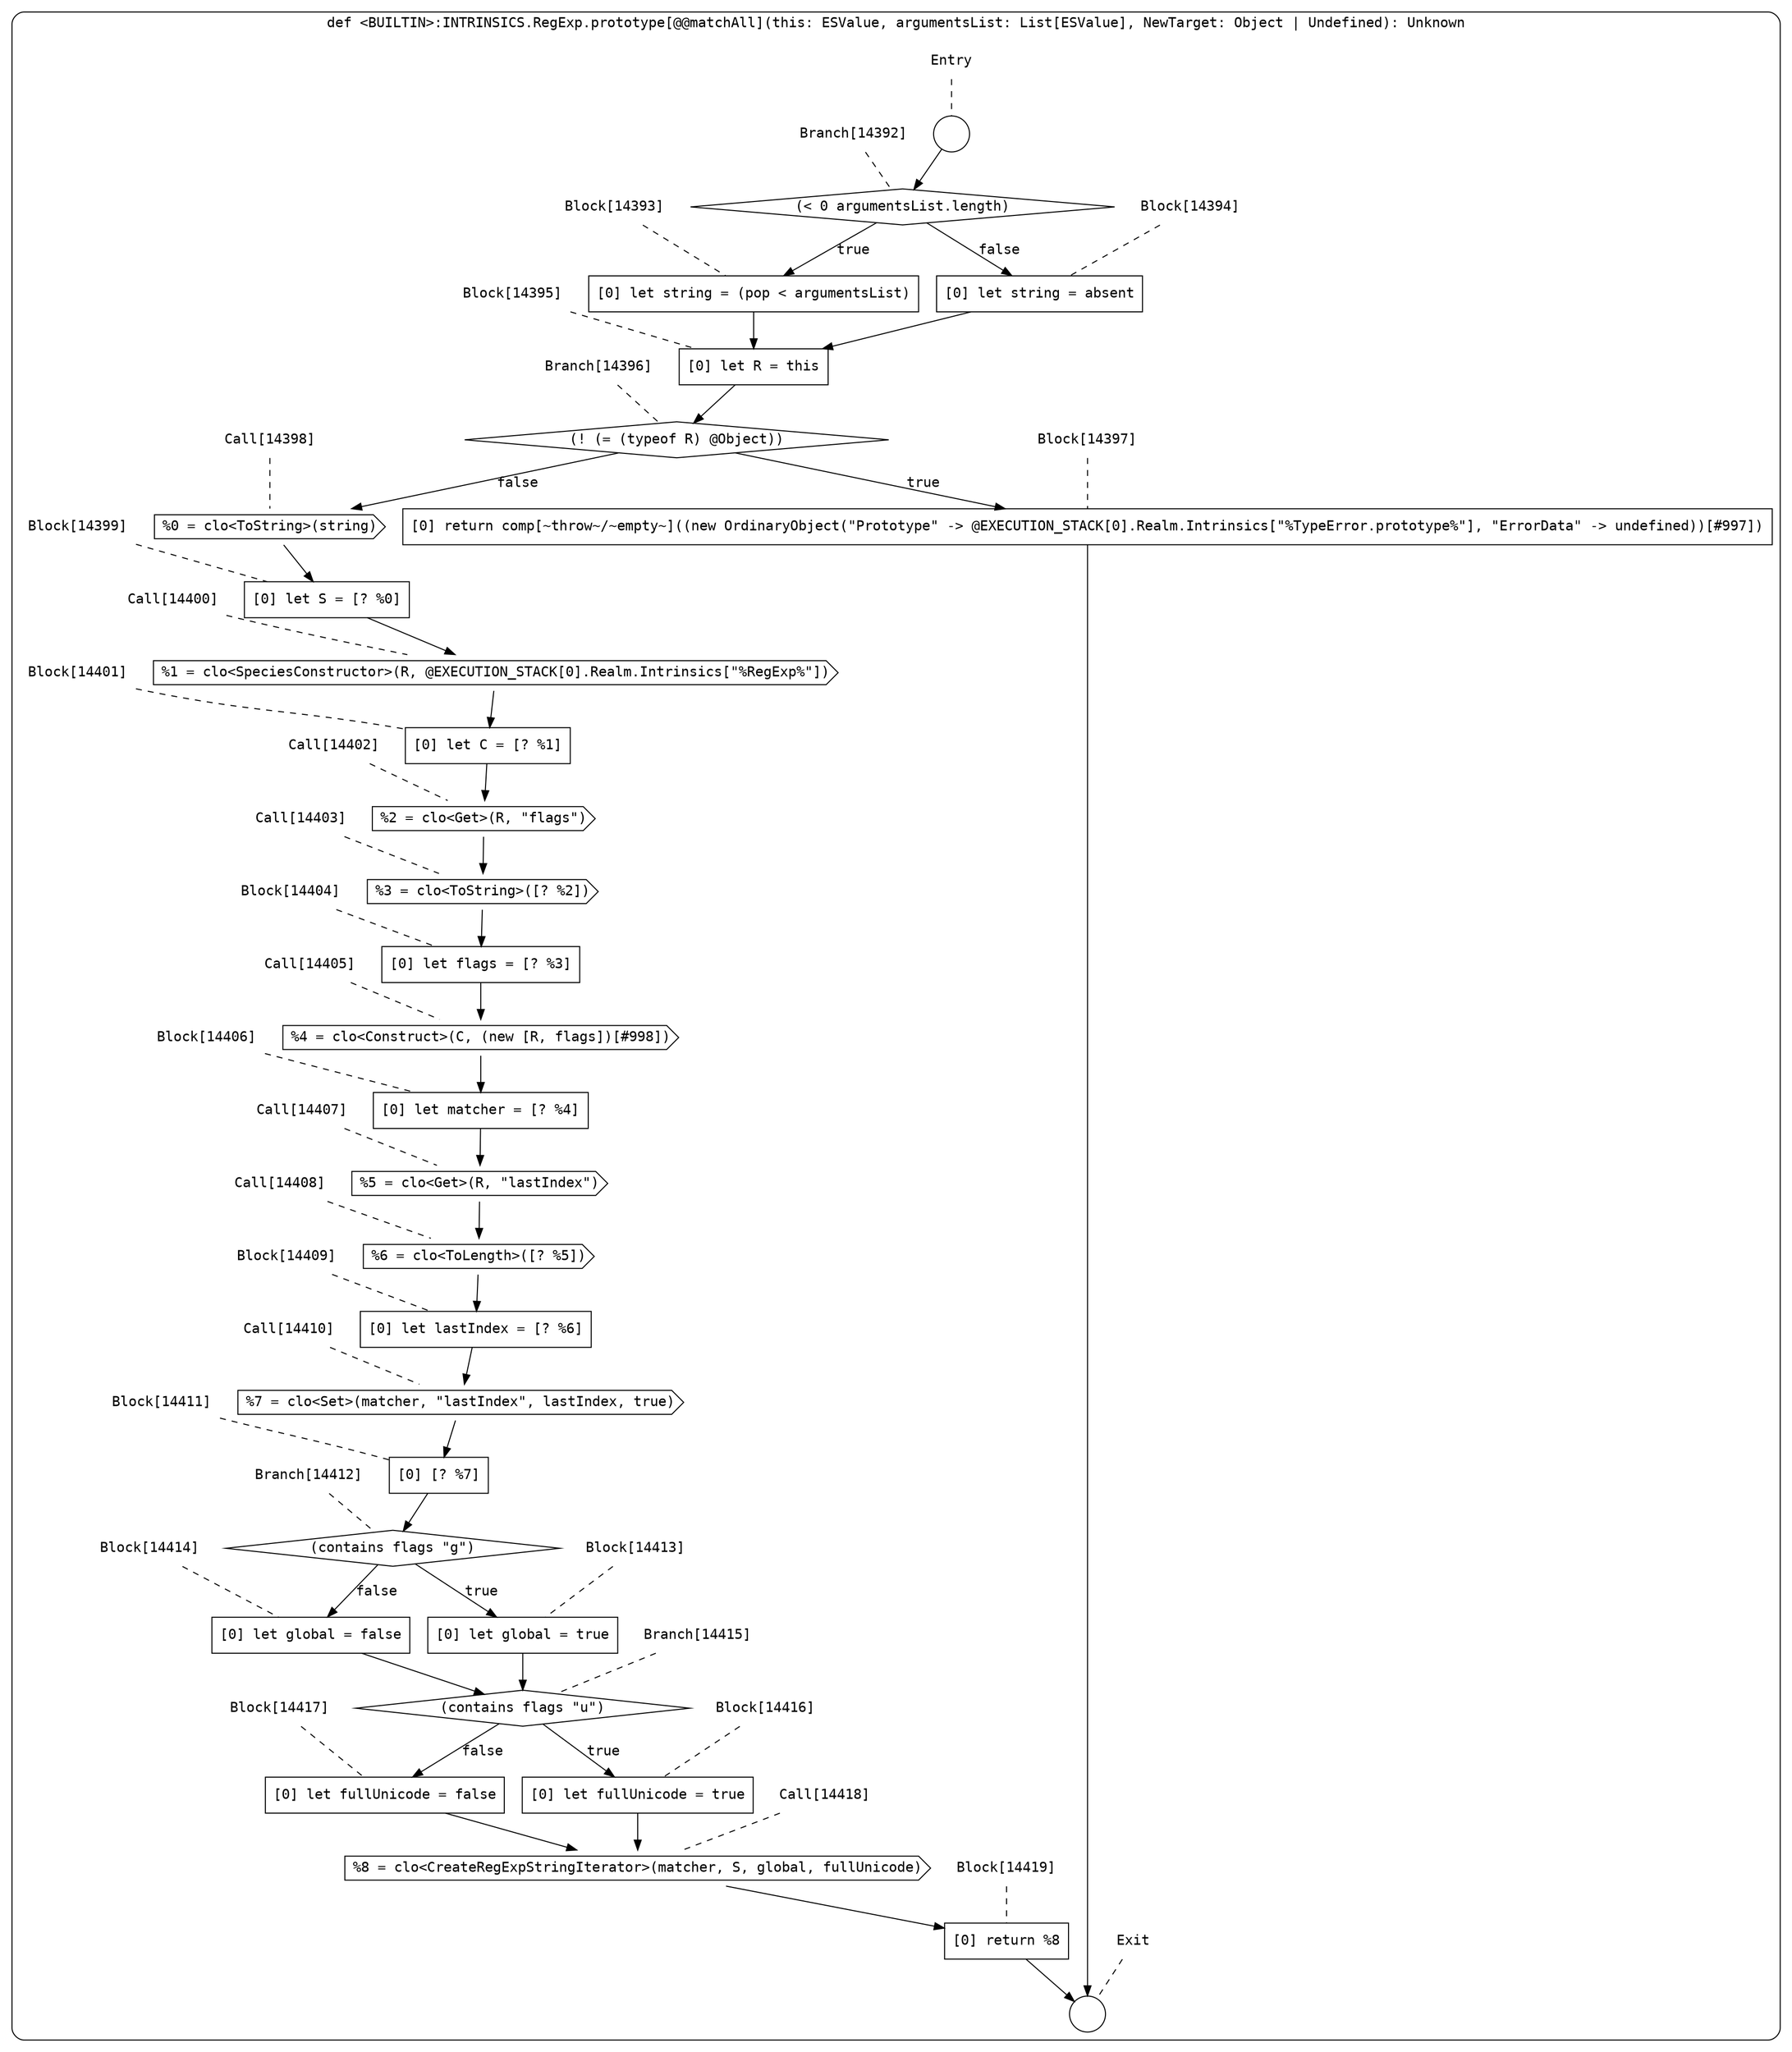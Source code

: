 digraph {
  graph [fontname = "Consolas"]
  node [fontname = "Consolas"]
  edge [fontname = "Consolas"]
  subgraph cluster2326 {
    label = "def <BUILTIN>:INTRINSICS.RegExp.prototype[@@matchAll](this: ESValue, argumentsList: List[ESValue], NewTarget: Object | Undefined): Unknown"
    style = rounded
    cluster2326_entry_name [shape=none, label=<<font color="black">Entry</font>>]
    cluster2326_entry_name -> cluster2326_entry [arrowhead=none, color="black", style=dashed]
    cluster2326_entry [shape=circle label=" " color="black" fillcolor="white" style=filled]
    cluster2326_entry -> node14392 [color="black"]
    cluster2326_exit_name [shape=none, label=<<font color="black">Exit</font>>]
    cluster2326_exit_name -> cluster2326_exit [arrowhead=none, color="black", style=dashed]
    cluster2326_exit [shape=circle label=" " color="black" fillcolor="white" style=filled]
    node14392_name [shape=none, label=<<font color="black">Branch[14392]</font>>]
    node14392_name -> node14392 [arrowhead=none, color="black", style=dashed]
    node14392 [shape=diamond, label=<<font color="black">(&lt; 0 argumentsList.length)</font>> color="black" fillcolor="white", style=filled]
    node14392 -> node14393 [label=<<font color="black">true</font>> color="black"]
    node14392 -> node14394 [label=<<font color="black">false</font>> color="black"]
    node14393_name [shape=none, label=<<font color="black">Block[14393]</font>>]
    node14393_name -> node14393 [arrowhead=none, color="black", style=dashed]
    node14393 [shape=box, label=<<font color="black">[0] let string = (pop &lt; argumentsList)<BR ALIGN="LEFT"/></font>> color="black" fillcolor="white", style=filled]
    node14393 -> node14395 [color="black"]
    node14394_name [shape=none, label=<<font color="black">Block[14394]</font>>]
    node14394_name -> node14394 [arrowhead=none, color="black", style=dashed]
    node14394 [shape=box, label=<<font color="black">[0] let string = absent<BR ALIGN="LEFT"/></font>> color="black" fillcolor="white", style=filled]
    node14394 -> node14395 [color="black"]
    node14395_name [shape=none, label=<<font color="black">Block[14395]</font>>]
    node14395_name -> node14395 [arrowhead=none, color="black", style=dashed]
    node14395 [shape=box, label=<<font color="black">[0] let R = this<BR ALIGN="LEFT"/></font>> color="black" fillcolor="white", style=filled]
    node14395 -> node14396 [color="black"]
    node14396_name [shape=none, label=<<font color="black">Branch[14396]</font>>]
    node14396_name -> node14396 [arrowhead=none, color="black", style=dashed]
    node14396 [shape=diamond, label=<<font color="black">(! (= (typeof R) @Object))</font>> color="black" fillcolor="white", style=filled]
    node14396 -> node14397 [label=<<font color="black">true</font>> color="black"]
    node14396 -> node14398 [label=<<font color="black">false</font>> color="black"]
    node14397_name [shape=none, label=<<font color="black">Block[14397]</font>>]
    node14397_name -> node14397 [arrowhead=none, color="black", style=dashed]
    node14397 [shape=box, label=<<font color="black">[0] return comp[~throw~/~empty~]((new OrdinaryObject(&quot;Prototype&quot; -&gt; @EXECUTION_STACK[0].Realm.Intrinsics[&quot;%TypeError.prototype%&quot;], &quot;ErrorData&quot; -&gt; undefined))[#997])<BR ALIGN="LEFT"/></font>> color="black" fillcolor="white", style=filled]
    node14397 -> cluster2326_exit [color="black"]
    node14398_name [shape=none, label=<<font color="black">Call[14398]</font>>]
    node14398_name -> node14398 [arrowhead=none, color="black", style=dashed]
    node14398 [shape=cds, label=<<font color="black">%0 = clo&lt;ToString&gt;(string)</font>> color="black" fillcolor="white", style=filled]
    node14398 -> node14399 [color="black"]
    node14399_name [shape=none, label=<<font color="black">Block[14399]</font>>]
    node14399_name -> node14399 [arrowhead=none, color="black", style=dashed]
    node14399 [shape=box, label=<<font color="black">[0] let S = [? %0]<BR ALIGN="LEFT"/></font>> color="black" fillcolor="white", style=filled]
    node14399 -> node14400 [color="black"]
    node14400_name [shape=none, label=<<font color="black">Call[14400]</font>>]
    node14400_name -> node14400 [arrowhead=none, color="black", style=dashed]
    node14400 [shape=cds, label=<<font color="black">%1 = clo&lt;SpeciesConstructor&gt;(R, @EXECUTION_STACK[0].Realm.Intrinsics[&quot;%RegExp%&quot;])</font>> color="black" fillcolor="white", style=filled]
    node14400 -> node14401 [color="black"]
    node14401_name [shape=none, label=<<font color="black">Block[14401]</font>>]
    node14401_name -> node14401 [arrowhead=none, color="black", style=dashed]
    node14401 [shape=box, label=<<font color="black">[0] let C = [? %1]<BR ALIGN="LEFT"/></font>> color="black" fillcolor="white", style=filled]
    node14401 -> node14402 [color="black"]
    node14402_name [shape=none, label=<<font color="black">Call[14402]</font>>]
    node14402_name -> node14402 [arrowhead=none, color="black", style=dashed]
    node14402 [shape=cds, label=<<font color="black">%2 = clo&lt;Get&gt;(R, &quot;flags&quot;)</font>> color="black" fillcolor="white", style=filled]
    node14402 -> node14403 [color="black"]
    node14403_name [shape=none, label=<<font color="black">Call[14403]</font>>]
    node14403_name -> node14403 [arrowhead=none, color="black", style=dashed]
    node14403 [shape=cds, label=<<font color="black">%3 = clo&lt;ToString&gt;([? %2])</font>> color="black" fillcolor="white", style=filled]
    node14403 -> node14404 [color="black"]
    node14404_name [shape=none, label=<<font color="black">Block[14404]</font>>]
    node14404_name -> node14404 [arrowhead=none, color="black", style=dashed]
    node14404 [shape=box, label=<<font color="black">[0] let flags = [? %3]<BR ALIGN="LEFT"/></font>> color="black" fillcolor="white", style=filled]
    node14404 -> node14405 [color="black"]
    node14405_name [shape=none, label=<<font color="black">Call[14405]</font>>]
    node14405_name -> node14405 [arrowhead=none, color="black", style=dashed]
    node14405 [shape=cds, label=<<font color="black">%4 = clo&lt;Construct&gt;(C, (new [R, flags])[#998])</font>> color="black" fillcolor="white", style=filled]
    node14405 -> node14406 [color="black"]
    node14406_name [shape=none, label=<<font color="black">Block[14406]</font>>]
    node14406_name -> node14406 [arrowhead=none, color="black", style=dashed]
    node14406 [shape=box, label=<<font color="black">[0] let matcher = [? %4]<BR ALIGN="LEFT"/></font>> color="black" fillcolor="white", style=filled]
    node14406 -> node14407 [color="black"]
    node14407_name [shape=none, label=<<font color="black">Call[14407]</font>>]
    node14407_name -> node14407 [arrowhead=none, color="black", style=dashed]
    node14407 [shape=cds, label=<<font color="black">%5 = clo&lt;Get&gt;(R, &quot;lastIndex&quot;)</font>> color="black" fillcolor="white", style=filled]
    node14407 -> node14408 [color="black"]
    node14408_name [shape=none, label=<<font color="black">Call[14408]</font>>]
    node14408_name -> node14408 [arrowhead=none, color="black", style=dashed]
    node14408 [shape=cds, label=<<font color="black">%6 = clo&lt;ToLength&gt;([? %5])</font>> color="black" fillcolor="white", style=filled]
    node14408 -> node14409 [color="black"]
    node14409_name [shape=none, label=<<font color="black">Block[14409]</font>>]
    node14409_name -> node14409 [arrowhead=none, color="black", style=dashed]
    node14409 [shape=box, label=<<font color="black">[0] let lastIndex = [? %6]<BR ALIGN="LEFT"/></font>> color="black" fillcolor="white", style=filled]
    node14409 -> node14410 [color="black"]
    node14410_name [shape=none, label=<<font color="black">Call[14410]</font>>]
    node14410_name -> node14410 [arrowhead=none, color="black", style=dashed]
    node14410 [shape=cds, label=<<font color="black">%7 = clo&lt;Set&gt;(matcher, &quot;lastIndex&quot;, lastIndex, true)</font>> color="black" fillcolor="white", style=filled]
    node14410 -> node14411 [color="black"]
    node14411_name [shape=none, label=<<font color="black">Block[14411]</font>>]
    node14411_name -> node14411 [arrowhead=none, color="black", style=dashed]
    node14411 [shape=box, label=<<font color="black">[0] [? %7]<BR ALIGN="LEFT"/></font>> color="black" fillcolor="white", style=filled]
    node14411 -> node14412 [color="black"]
    node14412_name [shape=none, label=<<font color="black">Branch[14412]</font>>]
    node14412_name -> node14412 [arrowhead=none, color="black", style=dashed]
    node14412 [shape=diamond, label=<<font color="black">(contains flags &quot;g&quot;)</font>> color="black" fillcolor="white", style=filled]
    node14412 -> node14413 [label=<<font color="black">true</font>> color="black"]
    node14412 -> node14414 [label=<<font color="black">false</font>> color="black"]
    node14413_name [shape=none, label=<<font color="black">Block[14413]</font>>]
    node14413_name -> node14413 [arrowhead=none, color="black", style=dashed]
    node14413 [shape=box, label=<<font color="black">[0] let global = true<BR ALIGN="LEFT"/></font>> color="black" fillcolor="white", style=filled]
    node14413 -> node14415 [color="black"]
    node14414_name [shape=none, label=<<font color="black">Block[14414]</font>>]
    node14414_name -> node14414 [arrowhead=none, color="black", style=dashed]
    node14414 [shape=box, label=<<font color="black">[0] let global = false<BR ALIGN="LEFT"/></font>> color="black" fillcolor="white", style=filled]
    node14414 -> node14415 [color="black"]
    node14415_name [shape=none, label=<<font color="black">Branch[14415]</font>>]
    node14415_name -> node14415 [arrowhead=none, color="black", style=dashed]
    node14415 [shape=diamond, label=<<font color="black">(contains flags &quot;u&quot;)</font>> color="black" fillcolor="white", style=filled]
    node14415 -> node14416 [label=<<font color="black">true</font>> color="black"]
    node14415 -> node14417 [label=<<font color="black">false</font>> color="black"]
    node14416_name [shape=none, label=<<font color="black">Block[14416]</font>>]
    node14416_name -> node14416 [arrowhead=none, color="black", style=dashed]
    node14416 [shape=box, label=<<font color="black">[0] let fullUnicode = true<BR ALIGN="LEFT"/></font>> color="black" fillcolor="white", style=filled]
    node14416 -> node14418 [color="black"]
    node14417_name [shape=none, label=<<font color="black">Block[14417]</font>>]
    node14417_name -> node14417 [arrowhead=none, color="black", style=dashed]
    node14417 [shape=box, label=<<font color="black">[0] let fullUnicode = false<BR ALIGN="LEFT"/></font>> color="black" fillcolor="white", style=filled]
    node14417 -> node14418 [color="black"]
    node14418_name [shape=none, label=<<font color="black">Call[14418]</font>>]
    node14418_name -> node14418 [arrowhead=none, color="black", style=dashed]
    node14418 [shape=cds, label=<<font color="black">%8 = clo&lt;CreateRegExpStringIterator&gt;(matcher, S, global, fullUnicode)</font>> color="black" fillcolor="white", style=filled]
    node14418 -> node14419 [color="black"]
    node14419_name [shape=none, label=<<font color="black">Block[14419]</font>>]
    node14419_name -> node14419 [arrowhead=none, color="black", style=dashed]
    node14419 [shape=box, label=<<font color="black">[0] return %8<BR ALIGN="LEFT"/></font>> color="black" fillcolor="white", style=filled]
    node14419 -> cluster2326_exit [color="black"]
  }
}